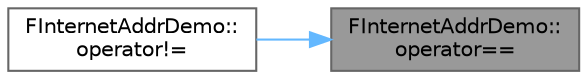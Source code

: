 digraph "FInternetAddrDemo::operator=="
{
 // INTERACTIVE_SVG=YES
 // LATEX_PDF_SIZE
  bgcolor="transparent";
  edge [fontname=Helvetica,fontsize=10,labelfontname=Helvetica,labelfontsize=10];
  node [fontname=Helvetica,fontsize=10,shape=box,height=0.2,width=0.4];
  rankdir="RL";
  Node1 [id="Node000001",label="FInternetAddrDemo::\loperator==",height=0.2,width=0.4,color="gray40", fillcolor="grey60", style="filled", fontcolor="black",tooltip=" "];
  Node1 -> Node2 [id="edge1_Node000001_Node000002",dir="back",color="steelblue1",style="solid",tooltip=" "];
  Node2 [id="Node000002",label="FInternetAddrDemo::\loperator!=",height=0.2,width=0.4,color="grey40", fillcolor="white", style="filled",URL="$dc/d6b/classFInternetAddrDemo.html#aa379ceee75a3b80068e93bf9a80c46aa",tooltip=" "];
}
